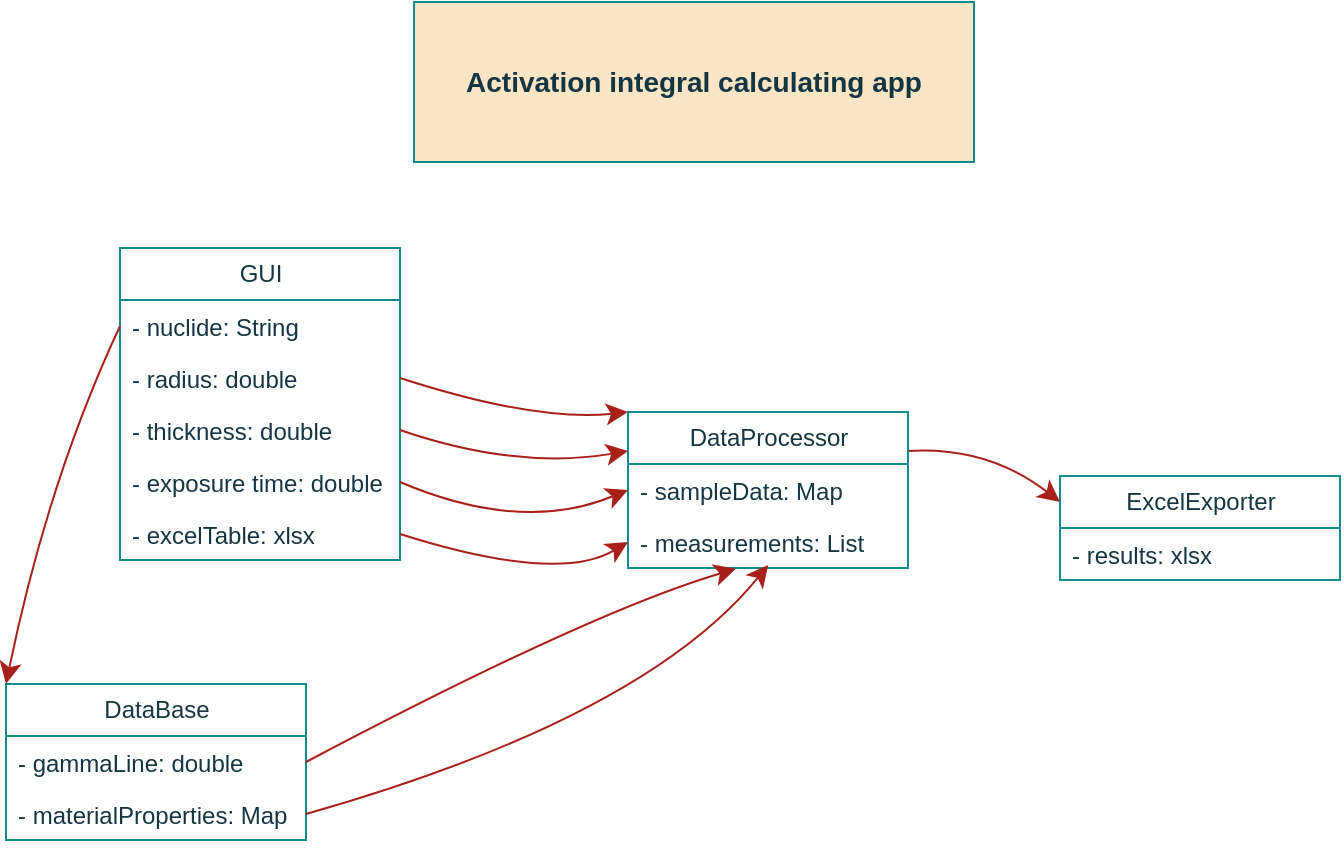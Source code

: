<mxfile version="27.1.4">
  <diagram id="zIX6xKBGt8Bks-zPBkou" name="Страница — 1">
    <mxGraphModel dx="1907" dy="680" grid="0" gridSize="10" guides="1" tooltips="1" connect="1" arrows="1" fold="1" page="1" pageScale="1" pageWidth="827" pageHeight="1169" math="0" shadow="0">
      <root>
        <mxCell id="0" />
        <mxCell id="1" parent="0" />
        <mxCell id="KnovqFKW17YyjUqn1sw9-68" value="GUI" style="swimlane;fontStyle=0;childLayout=stackLayout;horizontal=1;startSize=26;fillColor=none;horizontalStack=0;resizeParent=1;resizeParentMax=0;resizeLast=0;collapsible=1;marginBottom=0;html=1;labelBackgroundColor=none;strokeColor=#0F8B8D;fontColor=#143642;" vertex="1" parent="1">
          <mxGeometry x="-696" y="257" width="140" height="156" as="geometry">
            <mxRectangle x="-720" y="809" width="54" height="26" as="alternateBounds" />
          </mxGeometry>
        </mxCell>
        <mxCell id="KnovqFKW17YyjUqn1sw9-69" value="- nuclide: String" style="text;strokeColor=none;fillColor=none;align=left;verticalAlign=top;spacingLeft=4;spacingRight=4;overflow=hidden;rotatable=0;points=[[0,0.5],[1,0.5]];portConstraint=eastwest;whiteSpace=wrap;html=1;labelBackgroundColor=none;fontColor=#143642;" vertex="1" parent="KnovqFKW17YyjUqn1sw9-68">
          <mxGeometry y="26" width="140" height="26" as="geometry" />
        </mxCell>
        <mxCell id="KnovqFKW17YyjUqn1sw9-75" value="- radius: double" style="text;strokeColor=none;fillColor=none;align=left;verticalAlign=top;spacingLeft=4;spacingRight=4;overflow=hidden;rotatable=0;points=[[0,0.5],[1,0.5]];portConstraint=eastwest;whiteSpace=wrap;html=1;labelBackgroundColor=none;fontColor=#143642;" vertex="1" parent="KnovqFKW17YyjUqn1sw9-68">
          <mxGeometry y="52" width="140" height="26" as="geometry" />
        </mxCell>
        <mxCell id="KnovqFKW17YyjUqn1sw9-70" value="- thickness: double" style="text;strokeColor=none;fillColor=none;align=left;verticalAlign=top;spacingLeft=4;spacingRight=4;overflow=hidden;rotatable=0;points=[[0,0.5],[1,0.5]];portConstraint=eastwest;whiteSpace=wrap;html=1;labelBackgroundColor=none;fontColor=#143642;" vertex="1" parent="KnovqFKW17YyjUqn1sw9-68">
          <mxGeometry y="78" width="140" height="26" as="geometry" />
        </mxCell>
        <mxCell id="KnovqFKW17YyjUqn1sw9-95" value="- exposure time: double" style="text;strokeColor=none;fillColor=none;align=left;verticalAlign=top;spacingLeft=4;spacingRight=4;overflow=hidden;rotatable=0;points=[[0,0.5],[1,0.5]];portConstraint=eastwest;whiteSpace=wrap;html=1;labelBackgroundColor=none;fontColor=#143642;" vertex="1" parent="KnovqFKW17YyjUqn1sw9-68">
          <mxGeometry y="104" width="140" height="26" as="geometry" />
        </mxCell>
        <mxCell id="KnovqFKW17YyjUqn1sw9-74" value="- excelTable: xlsx" style="text;strokeColor=none;fillColor=none;align=left;verticalAlign=top;spacingLeft=4;spacingRight=4;overflow=hidden;rotatable=0;points=[[0,0.5],[1,0.5]];portConstraint=eastwest;whiteSpace=wrap;html=1;labelBackgroundColor=none;fontColor=#143642;" vertex="1" parent="KnovqFKW17YyjUqn1sw9-68">
          <mxGeometry y="130" width="140" height="26" as="geometry" />
        </mxCell>
        <mxCell id="KnovqFKW17YyjUqn1sw9-73" value="&lt;font style=&quot;font-size: 14px;&quot;&gt;&lt;b&gt;Activation integral calculating app&lt;/b&gt;&lt;/font&gt;" style="rounded=0;whiteSpace=wrap;html=1;labelBackgroundColor=none;fillColor=#FAE5C7;strokeColor=#0F8B8D;fontColor=#143642;" vertex="1" parent="1">
          <mxGeometry x="-549" y="134" width="280" height="80" as="geometry" />
        </mxCell>
        <mxCell id="KnovqFKW17YyjUqn1sw9-103" style="edgeStyle=none;curved=1;rounded=0;orthogonalLoop=1;jettySize=auto;html=1;exitX=1;exitY=0.25;exitDx=0;exitDy=0;entryX=0;entryY=0.25;entryDx=0;entryDy=0;fontSize=12;startSize=8;endSize=8;labelBackgroundColor=none;strokeColor=#A8201A;fontColor=default;" edge="1" parent="1" source="KnovqFKW17YyjUqn1sw9-78" target="KnovqFKW17YyjUqn1sw9-99">
          <mxGeometry relative="1" as="geometry">
            <Array as="points">
              <mxPoint x="-262" y="356" />
            </Array>
          </mxGeometry>
        </mxCell>
        <mxCell id="KnovqFKW17YyjUqn1sw9-78" value="DataProcessor" style="swimlane;fontStyle=0;childLayout=stackLayout;horizontal=1;startSize=26;fillColor=none;horizontalStack=0;resizeParent=1;resizeParentMax=0;resizeLast=0;collapsible=1;marginBottom=0;html=1;labelBackgroundColor=none;strokeColor=#0F8B8D;fontColor=#143642;" vertex="1" parent="1">
          <mxGeometry x="-442" y="339" width="140" height="78" as="geometry" />
        </mxCell>
        <mxCell id="KnovqFKW17YyjUqn1sw9-79" value="- sampleData: Map" style="text;strokeColor=none;fillColor=none;align=left;verticalAlign=top;spacingLeft=4;spacingRight=4;overflow=hidden;rotatable=0;points=[[0,0.5],[1,0.5]];portConstraint=eastwest;whiteSpace=wrap;html=1;labelBackgroundColor=none;fontColor=#143642;" vertex="1" parent="KnovqFKW17YyjUqn1sw9-78">
          <mxGeometry y="26" width="140" height="26" as="geometry" />
        </mxCell>
        <mxCell id="KnovqFKW17YyjUqn1sw9-80" value="- measurements: List" style="text;strokeColor=none;fillColor=none;align=left;verticalAlign=top;spacingLeft=4;spacingRight=4;overflow=hidden;rotatable=0;points=[[0,0.5],[1,0.5]];portConstraint=eastwest;whiteSpace=wrap;html=1;labelBackgroundColor=none;fontColor=#143642;" vertex="1" parent="KnovqFKW17YyjUqn1sw9-78">
          <mxGeometry y="52" width="140" height="26" as="geometry" />
        </mxCell>
        <mxCell id="KnovqFKW17YyjUqn1sw9-83" style="edgeStyle=none;curved=1;rounded=0;orthogonalLoop=1;jettySize=auto;html=1;exitX=1;exitY=0.5;exitDx=0;exitDy=0;entryX=0;entryY=0;entryDx=0;entryDy=0;fontSize=12;startSize=8;endSize=8;labelBackgroundColor=none;strokeColor=#A8201A;fontColor=default;" edge="1" parent="1" source="KnovqFKW17YyjUqn1sw9-75" target="KnovqFKW17YyjUqn1sw9-78">
          <mxGeometry relative="1" as="geometry">
            <Array as="points">
              <mxPoint x="-488" y="344" />
            </Array>
          </mxGeometry>
        </mxCell>
        <mxCell id="KnovqFKW17YyjUqn1sw9-85" style="edgeStyle=none;curved=1;rounded=0;orthogonalLoop=1;jettySize=auto;html=1;exitX=1;exitY=0.5;exitDx=0;exitDy=0;entryX=0;entryY=0.25;entryDx=0;entryDy=0;fontSize=12;startSize=8;endSize=8;labelBackgroundColor=none;strokeColor=#A8201A;fontColor=default;" edge="1" parent="1" source="KnovqFKW17YyjUqn1sw9-70" target="KnovqFKW17YyjUqn1sw9-78">
          <mxGeometry relative="1" as="geometry">
            <Array as="points">
              <mxPoint x="-498" y="368" />
            </Array>
          </mxGeometry>
        </mxCell>
        <mxCell id="KnovqFKW17YyjUqn1sw9-87" value="DataBase" style="swimlane;fontStyle=0;childLayout=stackLayout;horizontal=1;startSize=26;fillColor=none;horizontalStack=0;resizeParent=1;resizeParentMax=0;resizeLast=0;collapsible=1;marginBottom=0;html=1;labelBackgroundColor=none;strokeColor=#0F8B8D;fontColor=#143642;" vertex="1" parent="1">
          <mxGeometry x="-753" y="475" width="150" height="78" as="geometry" />
        </mxCell>
        <mxCell id="KnovqFKW17YyjUqn1sw9-88" value="- gammaLine: double" style="text;strokeColor=none;fillColor=none;align=left;verticalAlign=top;spacingLeft=4;spacingRight=4;overflow=hidden;rotatable=0;points=[[0,0.5],[1,0.5]];portConstraint=eastwest;whiteSpace=wrap;html=1;labelBackgroundColor=none;fontColor=#143642;" vertex="1" parent="KnovqFKW17YyjUqn1sw9-87">
          <mxGeometry y="26" width="150" height="26" as="geometry" />
        </mxCell>
        <mxCell id="KnovqFKW17YyjUqn1sw9-89" value="- materialProperties: Map" style="text;strokeColor=none;fillColor=none;align=left;verticalAlign=top;spacingLeft=4;spacingRight=4;overflow=hidden;rotatable=0;points=[[0,0.5],[1,0.5]];portConstraint=eastwest;whiteSpace=wrap;html=1;labelBackgroundColor=none;fontColor=#143642;" vertex="1" parent="KnovqFKW17YyjUqn1sw9-87">
          <mxGeometry y="52" width="150" height="26" as="geometry" />
        </mxCell>
        <mxCell id="KnovqFKW17YyjUqn1sw9-91" style="edgeStyle=none;curved=1;rounded=0;orthogonalLoop=1;jettySize=auto;html=1;exitX=0;exitY=0.5;exitDx=0;exitDy=0;entryX=0;entryY=0;entryDx=0;entryDy=0;fontSize=12;startSize=8;endSize=8;labelBackgroundColor=none;strokeColor=#A8201A;fontColor=default;" edge="1" parent="1" source="KnovqFKW17YyjUqn1sw9-69" target="KnovqFKW17YyjUqn1sw9-87">
          <mxGeometry relative="1" as="geometry">
            <Array as="points">
              <mxPoint x="-732" y="373" />
            </Array>
          </mxGeometry>
        </mxCell>
        <mxCell id="KnovqFKW17YyjUqn1sw9-92" style="edgeStyle=none;curved=1;rounded=0;orthogonalLoop=1;jettySize=auto;html=1;exitX=1;exitY=0.5;exitDx=0;exitDy=0;fontSize=12;startSize=8;endSize=8;entryX=0.386;entryY=1.014;entryDx=0;entryDy=0;entryPerimeter=0;labelBackgroundColor=none;strokeColor=#A8201A;fontColor=default;" edge="1" parent="1" source="KnovqFKW17YyjUqn1sw9-88" target="KnovqFKW17YyjUqn1sw9-80">
          <mxGeometry relative="1" as="geometry">
            <mxPoint x="-397" y="424" as="targetPoint" />
            <Array as="points">
              <mxPoint x="-461" y="439" />
            </Array>
          </mxGeometry>
        </mxCell>
        <mxCell id="KnovqFKW17YyjUqn1sw9-93" style="edgeStyle=none;curved=1;rounded=0;orthogonalLoop=1;jettySize=auto;html=1;exitX=1;exitY=0.5;exitDx=0;exitDy=0;entryX=0.501;entryY=0.94;entryDx=0;entryDy=0;entryPerimeter=0;fontSize=12;startSize=8;endSize=8;labelBackgroundColor=none;strokeColor=#A8201A;fontColor=default;" edge="1" parent="1" source="KnovqFKW17YyjUqn1sw9-89" target="KnovqFKW17YyjUqn1sw9-80">
          <mxGeometry relative="1" as="geometry">
            <Array as="points">
              <mxPoint x="-434" y="492" />
            </Array>
          </mxGeometry>
        </mxCell>
        <mxCell id="KnovqFKW17YyjUqn1sw9-96" style="edgeStyle=none;curved=1;rounded=0;orthogonalLoop=1;jettySize=auto;html=1;exitX=1;exitY=0.5;exitDx=0;exitDy=0;entryX=0;entryY=0.5;entryDx=0;entryDy=0;fontSize=12;startSize=8;endSize=8;labelBackgroundColor=none;strokeColor=#A8201A;fontColor=default;" edge="1" parent="1" source="KnovqFKW17YyjUqn1sw9-74" target="KnovqFKW17YyjUqn1sw9-80">
          <mxGeometry relative="1" as="geometry">
            <Array as="points">
              <mxPoint x="-477" y="425" />
            </Array>
          </mxGeometry>
        </mxCell>
        <mxCell id="KnovqFKW17YyjUqn1sw9-98" style="edgeStyle=none;curved=1;rounded=0;orthogonalLoop=1;jettySize=auto;html=1;exitX=1;exitY=0.5;exitDx=0;exitDy=0;entryX=0;entryY=0.5;entryDx=0;entryDy=0;fontSize=12;startSize=8;endSize=8;labelBackgroundColor=none;strokeColor=#A8201A;fontColor=default;" edge="1" parent="1" source="KnovqFKW17YyjUqn1sw9-95" target="KnovqFKW17YyjUqn1sw9-79">
          <mxGeometry relative="1" as="geometry">
            <Array as="points">
              <mxPoint x="-495" y="400" />
            </Array>
          </mxGeometry>
        </mxCell>
        <mxCell id="KnovqFKW17YyjUqn1sw9-99" value="ExcelExporter" style="swimlane;fontStyle=0;childLayout=stackLayout;horizontal=1;startSize=26;fillColor=none;horizontalStack=0;resizeParent=1;resizeParentMax=0;resizeLast=0;collapsible=1;marginBottom=0;html=1;labelBackgroundColor=none;strokeColor=#0F8B8D;fontColor=#143642;" vertex="1" parent="1">
          <mxGeometry x="-226" y="371" width="140" height="52" as="geometry" />
        </mxCell>
        <mxCell id="KnovqFKW17YyjUqn1sw9-100" value="- results: xlsx" style="text;strokeColor=none;fillColor=none;align=left;verticalAlign=top;spacingLeft=4;spacingRight=4;overflow=hidden;rotatable=0;points=[[0,0.5],[1,0.5]];portConstraint=eastwest;whiteSpace=wrap;html=1;labelBackgroundColor=none;fontColor=#143642;" vertex="1" parent="KnovqFKW17YyjUqn1sw9-99">
          <mxGeometry y="26" width="140" height="26" as="geometry" />
        </mxCell>
      </root>
    </mxGraphModel>
  </diagram>
</mxfile>
